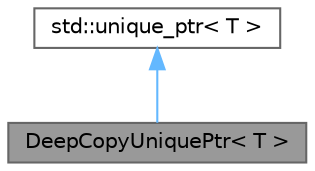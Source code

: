 digraph "DeepCopyUniquePtr&lt; T &gt;"
{
 // INTERACTIVE_SVG=YES
 // LATEX_PDF_SIZE
  bgcolor="transparent";
  edge [fontname=Helvetica,fontsize=10,labelfontname=Helvetica,labelfontsize=10];
  node [fontname=Helvetica,fontsize=10,shape=box,height=0.2,width=0.4];
  Node1 [id="Node000001",label="DeepCopyUniquePtr\< T \>",height=0.2,width=0.4,color="gray40", fillcolor="grey60", style="filled", fontcolor="black",tooltip="Helper class add copy/assignment support to std::unique_ptr by making a deep copy Note that T may not..."];
  Node2 -> Node1 [id="edge1_Node000001_Node000002",dir="back",color="steelblue1",style="solid",tooltip=" "];
  Node2 [id="Node000002",label="std::unique_ptr\< T \>",height=0.2,width=0.4,color="gray40", fillcolor="white", style="filled",tooltip=" "];
}
